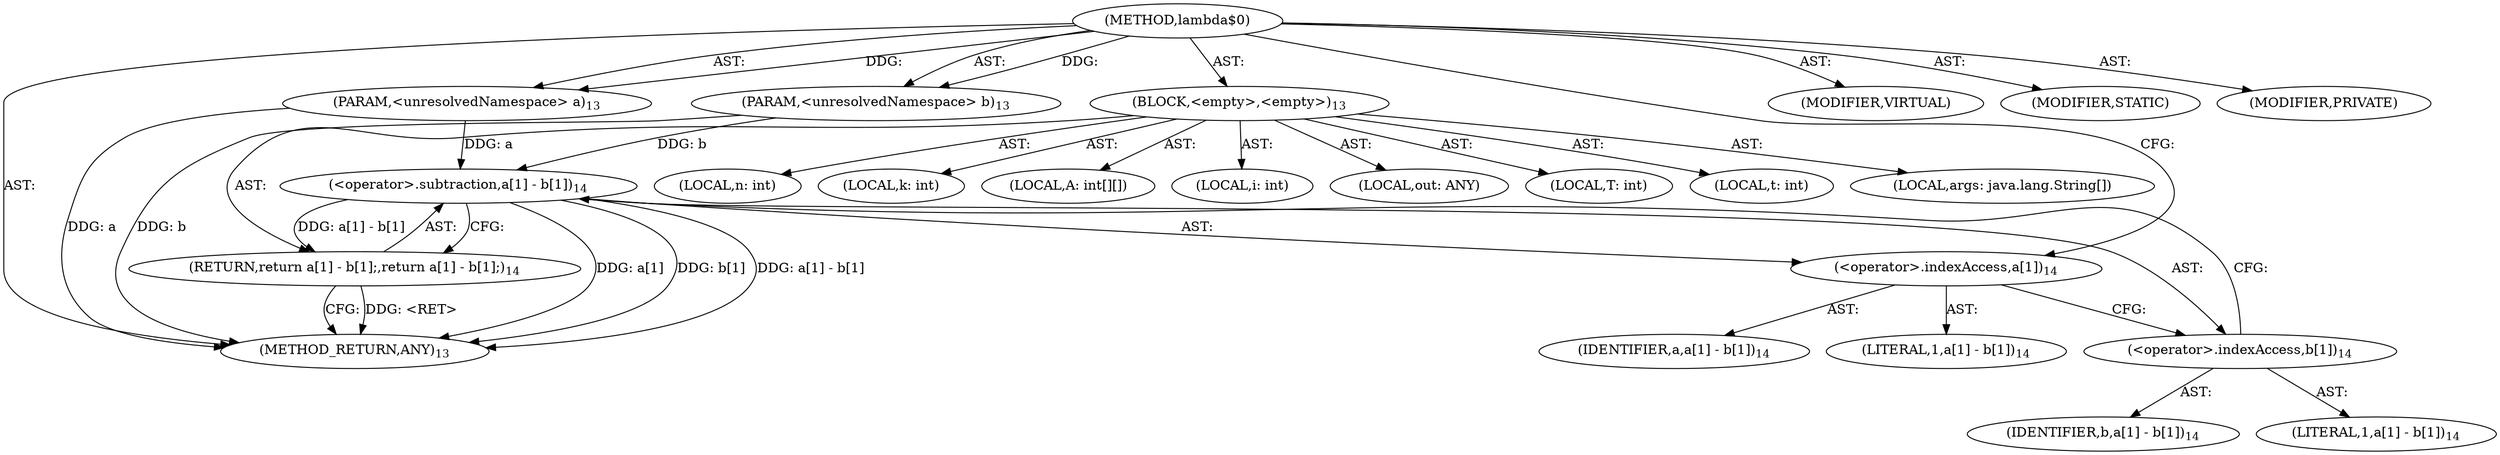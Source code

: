 digraph "lambda$0" {  
"139" [label = <(METHOD,lambda$0)> ]
"140" [label = <(PARAM,&lt;unresolvedNamespace&gt; a)<SUB>13</SUB>> ]
"141" [label = <(PARAM,&lt;unresolvedNamespace&gt; b)<SUB>13</SUB>> ]
"142" [label = <(BLOCK,&lt;empty&gt;,&lt;empty&gt;)<SUB>13</SUB>> ]
"143" [label = <(LOCAL,n: int)> ]
"144" [label = <(LOCAL,k: int)> ]
"145" [label = <(LOCAL,A: int[][])> ]
"146" [label = <(LOCAL,i: int)> ]
"147" [label = <(LOCAL,out: ANY)> ]
"148" [label = <(LOCAL,T: int)> ]
"149" [label = <(LOCAL,t: int)> ]
"150" [label = <(LOCAL,args: java.lang.String[])> ]
"151" [label = <(RETURN,return a[1] - b[1];,return a[1] - b[1];)<SUB>14</SUB>> ]
"152" [label = <(&lt;operator&gt;.subtraction,a[1] - b[1])<SUB>14</SUB>> ]
"153" [label = <(&lt;operator&gt;.indexAccess,a[1])<SUB>14</SUB>> ]
"154" [label = <(IDENTIFIER,a,a[1] - b[1])<SUB>14</SUB>> ]
"155" [label = <(LITERAL,1,a[1] - b[1])<SUB>14</SUB>> ]
"156" [label = <(&lt;operator&gt;.indexAccess,b[1])<SUB>14</SUB>> ]
"157" [label = <(IDENTIFIER,b,a[1] - b[1])<SUB>14</SUB>> ]
"158" [label = <(LITERAL,1,a[1] - b[1])<SUB>14</SUB>> ]
"159" [label = <(METHOD_RETURN,ANY)<SUB>13</SUB>> ]
"160" [label = <(MODIFIER,VIRTUAL)> ]
"161" [label = <(MODIFIER,STATIC)> ]
"162" [label = <(MODIFIER,PRIVATE)> ]
  "139" -> "140"  [ label = "AST: "] 
  "139" -> "141"  [ label = "AST: "] 
  "139" -> "142"  [ label = "AST: "] 
  "139" -> "159"  [ label = "AST: "] 
  "139" -> "160"  [ label = "AST: "] 
  "139" -> "161"  [ label = "AST: "] 
  "139" -> "162"  [ label = "AST: "] 
  "142" -> "143"  [ label = "AST: "] 
  "142" -> "144"  [ label = "AST: "] 
  "142" -> "145"  [ label = "AST: "] 
  "142" -> "146"  [ label = "AST: "] 
  "142" -> "147"  [ label = "AST: "] 
  "142" -> "148"  [ label = "AST: "] 
  "142" -> "149"  [ label = "AST: "] 
  "142" -> "150"  [ label = "AST: "] 
  "142" -> "151"  [ label = "AST: "] 
  "151" -> "152"  [ label = "AST: "] 
  "152" -> "153"  [ label = "AST: "] 
  "152" -> "156"  [ label = "AST: "] 
  "153" -> "154"  [ label = "AST: "] 
  "153" -> "155"  [ label = "AST: "] 
  "156" -> "157"  [ label = "AST: "] 
  "156" -> "158"  [ label = "AST: "] 
  "151" -> "159"  [ label = "CFG: "] 
  "152" -> "151"  [ label = "CFG: "] 
  "153" -> "156"  [ label = "CFG: "] 
  "156" -> "152"  [ label = "CFG: "] 
  "139" -> "153"  [ label = "CFG: "] 
  "151" -> "159"  [ label = "DDG: &lt;RET&gt;"] 
  "140" -> "159"  [ label = "DDG: a"] 
  "141" -> "159"  [ label = "DDG: b"] 
  "152" -> "159"  [ label = "DDG: a[1]"] 
  "152" -> "159"  [ label = "DDG: b[1]"] 
  "152" -> "159"  [ label = "DDG: a[1] - b[1]"] 
  "139" -> "140"  [ label = "DDG: "] 
  "139" -> "141"  [ label = "DDG: "] 
  "152" -> "151"  [ label = "DDG: a[1] - b[1]"] 
  "140" -> "152"  [ label = "DDG: a"] 
  "141" -> "152"  [ label = "DDG: b"] 
}
